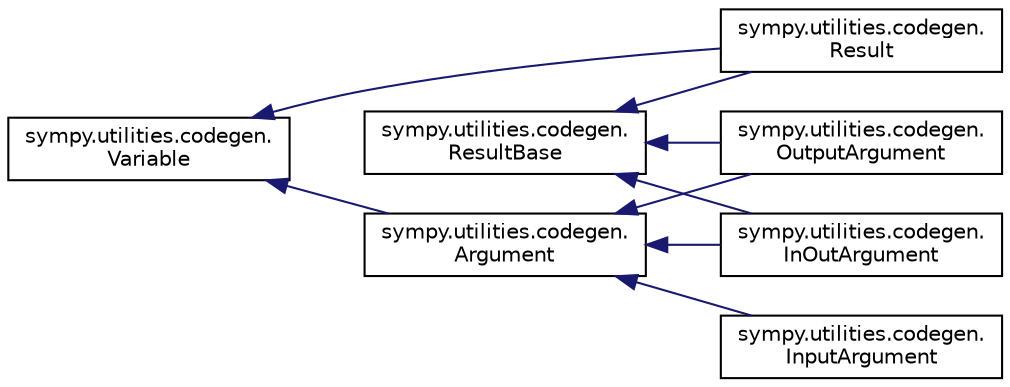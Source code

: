digraph "Graphical Class Hierarchy"
{
 // LATEX_PDF_SIZE
  edge [fontname="Helvetica",fontsize="10",labelfontname="Helvetica",labelfontsize="10"];
  node [fontname="Helvetica",fontsize="10",shape=record];
  rankdir="LR";
  Node0 [label="sympy.utilities.codegen.\lResultBase",height=0.2,width=0.4,color="black", fillcolor="white", style="filled",URL="$classsympy_1_1utilities_1_1codegen_1_1ResultBase.html",tooltip=" "];
  Node0 -> Node1 [dir="back",color="midnightblue",fontsize="10",style="solid",fontname="Helvetica"];
  Node1 [label="sympy.utilities.codegen.\lInOutArgument",height=0.2,width=0.4,color="black", fillcolor="white", style="filled",URL="$classsympy_1_1utilities_1_1codegen_1_1InOutArgument.html",tooltip=" "];
  Node0 -> Node2 [dir="back",color="midnightblue",fontsize="10",style="solid",fontname="Helvetica"];
  Node2 [label="sympy.utilities.codegen.\lOutputArgument",height=0.2,width=0.4,color="black", fillcolor="white", style="filled",URL="$classsympy_1_1utilities_1_1codegen_1_1OutputArgument.html",tooltip=" "];
  Node0 -> Node3 [dir="back",color="midnightblue",fontsize="10",style="solid",fontname="Helvetica"];
  Node3 [label="sympy.utilities.codegen.\lResult",height=0.2,width=0.4,color="black", fillcolor="white", style="filled",URL="$classsympy_1_1utilities_1_1codegen_1_1Result.html",tooltip=" "];
  Node14635 [label="sympy.utilities.codegen.\lVariable",height=0.2,width=0.4,color="black", fillcolor="white", style="filled",URL="$classsympy_1_1utilities_1_1codegen_1_1Variable.html",tooltip=" "];
  Node14635 -> Node14636 [dir="back",color="midnightblue",fontsize="10",style="solid",fontname="Helvetica"];
  Node14636 [label="sympy.utilities.codegen.\lArgument",height=0.2,width=0.4,color="black", fillcolor="white", style="filled",URL="$classsympy_1_1utilities_1_1codegen_1_1Argument.html",tooltip=" "];
  Node14636 -> Node1 [dir="back",color="midnightblue",fontsize="10",style="solid",fontname="Helvetica"];
  Node14636 -> Node14637 [dir="back",color="midnightblue",fontsize="10",style="solid",fontname="Helvetica"];
  Node14637 [label="sympy.utilities.codegen.\lInputArgument",height=0.2,width=0.4,color="black", fillcolor="white", style="filled",URL="$classsympy_1_1utilities_1_1codegen_1_1InputArgument.html",tooltip=" "];
  Node14636 -> Node2 [dir="back",color="midnightblue",fontsize="10",style="solid",fontname="Helvetica"];
  Node14635 -> Node3 [dir="back",color="midnightblue",fontsize="10",style="solid",fontname="Helvetica"];
}

